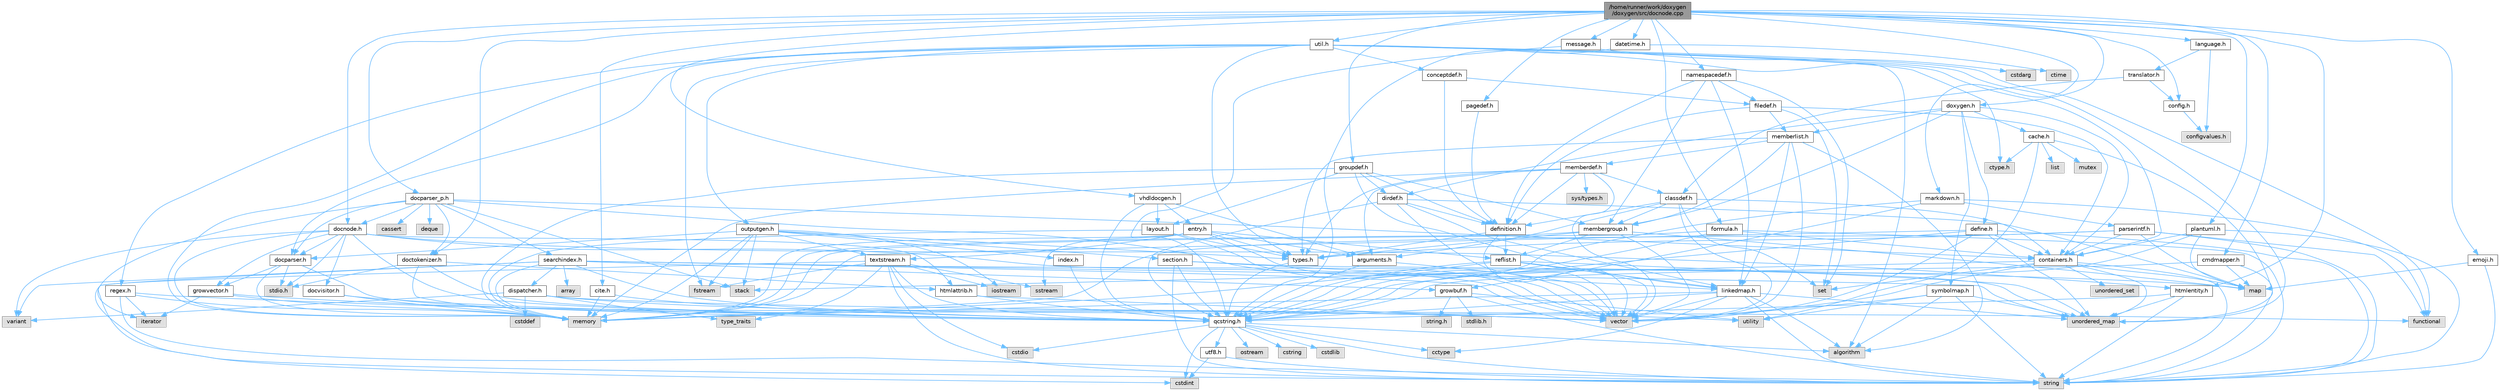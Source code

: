 digraph "/home/runner/work/doxygen/doxygen/src/docnode.cpp"
{
 // INTERACTIVE_SVG=YES
 // LATEX_PDF_SIZE
  bgcolor="transparent";
  edge [fontname=Helvetica,fontsize=10,labelfontname=Helvetica,labelfontsize=10];
  node [fontname=Helvetica,fontsize=10,shape=box,height=0.2,width=0.4];
  Node1 [label="/home/runner/work/doxygen\l/doxygen/src/docnode.cpp",height=0.2,width=0.4,color="gray40", fillcolor="grey60", style="filled", fontcolor="black",tooltip=" "];
  Node1 -> Node2 [color="steelblue1",style="solid"];
  Node2 [label="docnode.h",height=0.2,width=0.4,color="grey40", fillcolor="white", style="filled",URL="$de/d2b/docnode_8h.html",tooltip=" "];
  Node2 -> Node3 [color="steelblue1",style="solid"];
  Node3 [label="stdio.h",height=0.2,width=0.4,color="grey60", fillcolor="#E0E0E0", style="filled",tooltip=" "];
  Node2 -> Node4 [color="steelblue1",style="solid"];
  Node4 [label="vector",height=0.2,width=0.4,color="grey60", fillcolor="#E0E0E0", style="filled",tooltip=" "];
  Node2 -> Node5 [color="steelblue1",style="solid"];
  Node5 [label="memory",height=0.2,width=0.4,color="grey60", fillcolor="#E0E0E0", style="filled",tooltip=" "];
  Node2 -> Node6 [color="steelblue1",style="solid"];
  Node6 [label="variant",height=0.2,width=0.4,color="grey60", fillcolor="#E0E0E0", style="filled",tooltip=" "];
  Node2 -> Node7 [color="steelblue1",style="solid"];
  Node7 [label="qcstring.h",height=0.2,width=0.4,color="grey40", fillcolor="white", style="filled",URL="$d7/d5c/qcstring_8h.html",tooltip=" "];
  Node7 -> Node8 [color="steelblue1",style="solid"];
  Node8 [label="string",height=0.2,width=0.4,color="grey60", fillcolor="#E0E0E0", style="filled",tooltip=" "];
  Node7 -> Node9 [color="steelblue1",style="solid"];
  Node9 [label="algorithm",height=0.2,width=0.4,color="grey60", fillcolor="#E0E0E0", style="filled",tooltip=" "];
  Node7 -> Node10 [color="steelblue1",style="solid"];
  Node10 [label="cctype",height=0.2,width=0.4,color="grey60", fillcolor="#E0E0E0", style="filled",tooltip=" "];
  Node7 -> Node11 [color="steelblue1",style="solid"];
  Node11 [label="cstring",height=0.2,width=0.4,color="grey60", fillcolor="#E0E0E0", style="filled",tooltip=" "];
  Node7 -> Node12 [color="steelblue1",style="solid"];
  Node12 [label="cstdio",height=0.2,width=0.4,color="grey60", fillcolor="#E0E0E0", style="filled",tooltip=" "];
  Node7 -> Node13 [color="steelblue1",style="solid"];
  Node13 [label="cstdlib",height=0.2,width=0.4,color="grey60", fillcolor="#E0E0E0", style="filled",tooltip=" "];
  Node7 -> Node14 [color="steelblue1",style="solid"];
  Node14 [label="cstdint",height=0.2,width=0.4,color="grey60", fillcolor="#E0E0E0", style="filled",tooltip=" "];
  Node7 -> Node15 [color="steelblue1",style="solid"];
  Node15 [label="ostream",height=0.2,width=0.4,color="grey60", fillcolor="#E0E0E0", style="filled",tooltip=" "];
  Node7 -> Node16 [color="steelblue1",style="solid"];
  Node16 [label="utf8.h",height=0.2,width=0.4,color="grey40", fillcolor="white", style="filled",URL="$db/d7c/utf8_8h.html",tooltip="Various UTF8 related helper functions."];
  Node16 -> Node14 [color="steelblue1",style="solid"];
  Node16 -> Node8 [color="steelblue1",style="solid"];
  Node2 -> Node17 [color="steelblue1",style="solid"];
  Node17 [label="docvisitor.h",height=0.2,width=0.4,color="grey40", fillcolor="white", style="filled",URL="$d2/d3c/docvisitor_8h.html",tooltip=" "];
  Node17 -> Node5 [color="steelblue1",style="solid"];
  Node17 -> Node7 [color="steelblue1",style="solid"];
  Node2 -> Node18 [color="steelblue1",style="solid"];
  Node18 [label="docparser.h",height=0.2,width=0.4,color="grey40", fillcolor="white", style="filled",URL="$de/d9c/docparser_8h.html",tooltip=" "];
  Node18 -> Node3 [color="steelblue1",style="solid"];
  Node18 -> Node5 [color="steelblue1",style="solid"];
  Node18 -> Node7 [color="steelblue1",style="solid"];
  Node18 -> Node19 [color="steelblue1",style="solid"];
  Node19 [label="growvector.h",height=0.2,width=0.4,color="grey40", fillcolor="white", style="filled",URL="$d7/d50/growvector_8h.html",tooltip=" "];
  Node19 -> Node4 [color="steelblue1",style="solid"];
  Node19 -> Node5 [color="steelblue1",style="solid"];
  Node19 -> Node20 [color="steelblue1",style="solid"];
  Node20 [label="iterator",height=0.2,width=0.4,color="grey60", fillcolor="#E0E0E0", style="filled",tooltip=" "];
  Node2 -> Node21 [color="steelblue1",style="solid"];
  Node21 [label="htmlattrib.h",height=0.2,width=0.4,color="grey40", fillcolor="white", style="filled",URL="$d0/d73/htmlattrib_8h.html",tooltip=" "];
  Node21 -> Node4 [color="steelblue1",style="solid"];
  Node21 -> Node7 [color="steelblue1",style="solid"];
  Node2 -> Node22 [color="steelblue1",style="solid"];
  Node22 [label="htmlentity.h",height=0.2,width=0.4,color="grey40", fillcolor="white", style="filled",URL="$db/dc6/htmlentity_8h.html",tooltip=" "];
  Node22 -> Node23 [color="steelblue1",style="solid"];
  Node23 [label="unordered_map",height=0.2,width=0.4,color="grey60", fillcolor="#E0E0E0", style="filled",tooltip=" "];
  Node22 -> Node8 [color="steelblue1",style="solid"];
  Node22 -> Node7 [color="steelblue1",style="solid"];
  Node2 -> Node19 [color="steelblue1",style="solid"];
  Node1 -> Node24 [color="steelblue1",style="solid"];
  Node24 [label="docparser_p.h",height=0.2,width=0.4,color="grey40", fillcolor="white", style="filled",URL="$df/dc9/docparser__p_8h.html",tooltip="Private header shared between docparser.cpp and docnode.cpp."];
  Node24 -> Node25 [color="steelblue1",style="solid"];
  Node25 [label="cassert",height=0.2,width=0.4,color="grey60", fillcolor="#E0E0E0", style="filled",tooltip=" "];
  Node24 -> Node26 [color="steelblue1",style="solid"];
  Node26 [label="stack",height=0.2,width=0.4,color="grey60", fillcolor="#E0E0E0", style="filled",tooltip=" "];
  Node24 -> Node20 [color="steelblue1",style="solid"];
  Node24 -> Node4 [color="steelblue1",style="solid"];
  Node24 -> Node27 [color="steelblue1",style="solid"];
  Node27 [label="deque",height=0.2,width=0.4,color="grey60", fillcolor="#E0E0E0", style="filled",tooltip=" "];
  Node24 -> Node28 [color="steelblue1",style="solid"];
  Node28 [label="containers.h",height=0.2,width=0.4,color="grey40", fillcolor="white", style="filled",URL="$d5/d75/containers_8h.html",tooltip=" "];
  Node28 -> Node4 [color="steelblue1",style="solid"];
  Node28 -> Node8 [color="steelblue1",style="solid"];
  Node28 -> Node29 [color="steelblue1",style="solid"];
  Node29 [label="set",height=0.2,width=0.4,color="grey60", fillcolor="#E0E0E0", style="filled",tooltip=" "];
  Node28 -> Node30 [color="steelblue1",style="solid"];
  Node30 [label="map",height=0.2,width=0.4,color="grey60", fillcolor="#E0E0E0", style="filled",tooltip=" "];
  Node28 -> Node31 [color="steelblue1",style="solid"];
  Node31 [label="unordered_set",height=0.2,width=0.4,color="grey60", fillcolor="#E0E0E0", style="filled",tooltip=" "];
  Node28 -> Node23 [color="steelblue1",style="solid"];
  Node28 -> Node26 [color="steelblue1",style="solid"];
  Node24 -> Node18 [color="steelblue1",style="solid"];
  Node24 -> Node2 [color="steelblue1",style="solid"];
  Node24 -> Node32 [color="steelblue1",style="solid"];
  Node32 [label="doctokenizer.h",height=0.2,width=0.4,color="grey40", fillcolor="white", style="filled",URL="$d0/d0c/doctokenizer_8h.html",tooltip=" "];
  Node32 -> Node3 [color="steelblue1",style="solid"];
  Node32 -> Node5 [color="steelblue1",style="solid"];
  Node32 -> Node21 [color="steelblue1",style="solid"];
  Node32 -> Node7 [color="steelblue1",style="solid"];
  Node24 -> Node33 [color="steelblue1",style="solid"];
  Node33 [label="searchindex.h",height=0.2,width=0.4,color="grey40", fillcolor="white", style="filled",URL="$de/d07/searchindex_8h.html",tooltip="Web server based search engine."];
  Node33 -> Node5 [color="steelblue1",style="solid"];
  Node33 -> Node4 [color="steelblue1",style="solid"];
  Node33 -> Node30 [color="steelblue1",style="solid"];
  Node33 -> Node23 [color="steelblue1",style="solid"];
  Node33 -> Node8 [color="steelblue1",style="solid"];
  Node33 -> Node34 [color="steelblue1",style="solid"];
  Node34 [label="array",height=0.2,width=0.4,color="grey60", fillcolor="#E0E0E0", style="filled",tooltip=" "];
  Node33 -> Node6 [color="steelblue1",style="solid"];
  Node33 -> Node7 [color="steelblue1",style="solid"];
  Node33 -> Node35 [color="steelblue1",style="solid"];
  Node35 [label="growbuf.h",height=0.2,width=0.4,color="grey40", fillcolor="white", style="filled",URL="$dd/d72/growbuf_8h.html",tooltip=" "];
  Node35 -> Node36 [color="steelblue1",style="solid"];
  Node36 [label="utility",height=0.2,width=0.4,color="grey60", fillcolor="#E0E0E0", style="filled",tooltip=" "];
  Node35 -> Node37 [color="steelblue1",style="solid"];
  Node37 [label="stdlib.h",height=0.2,width=0.4,color="grey60", fillcolor="#E0E0E0", style="filled",tooltip=" "];
  Node35 -> Node38 [color="steelblue1",style="solid"];
  Node38 [label="string.h",height=0.2,width=0.4,color="grey60", fillcolor="#E0E0E0", style="filled",tooltip=" "];
  Node35 -> Node8 [color="steelblue1",style="solid"];
  Node33 -> Node39 [color="steelblue1",style="solid"];
  Node39 [label="dispatcher.h",height=0.2,width=0.4,color="grey40", fillcolor="white", style="filled",URL="$da/d73/dispatcher_8h.html",tooltip=" "];
  Node39 -> Node40 [color="steelblue1",style="solid"];
  Node40 [label="cstddef",height=0.2,width=0.4,color="grey60", fillcolor="#E0E0E0", style="filled",tooltip=" "];
  Node39 -> Node36 [color="steelblue1",style="solid"];
  Node39 -> Node41 [color="steelblue1",style="solid"];
  Node41 [label="functional",height=0.2,width=0.4,color="grey60", fillcolor="#E0E0E0", style="filled",tooltip=" "];
  Node39 -> Node6 [color="steelblue1",style="solid"];
  Node39 -> Node42 [color="steelblue1",style="solid"];
  Node42 [label="type_traits",height=0.2,width=0.4,color="grey60", fillcolor="#E0E0E0", style="filled",tooltip=" "];
  Node1 -> Node22 [color="steelblue1",style="solid"];
  Node1 -> Node43 [color="steelblue1",style="solid"];
  Node43 [label="emoji.h",height=0.2,width=0.4,color="grey40", fillcolor="white", style="filled",URL="$d6/dd3/emoji_8h.html",tooltip=" "];
  Node43 -> Node30 [color="steelblue1",style="solid"];
  Node43 -> Node8 [color="steelblue1",style="solid"];
  Node1 -> Node44 [color="steelblue1",style="solid"];
  Node44 [label="message.h",height=0.2,width=0.4,color="grey40", fillcolor="white", style="filled",URL="$d2/d0d/message_8h.html",tooltip=" "];
  Node44 -> Node45 [color="steelblue1",style="solid"];
  Node45 [label="cstdarg",height=0.2,width=0.4,color="grey60", fillcolor="#E0E0E0", style="filled",tooltip=" "];
  Node44 -> Node7 [color="steelblue1",style="solid"];
  Node1 -> Node46 [color="steelblue1",style="solid"];
  Node46 [label="doxygen.h",height=0.2,width=0.4,color="grey40", fillcolor="white", style="filled",URL="$d1/da1/doxygen_8h.html",tooltip=" "];
  Node46 -> Node28 [color="steelblue1",style="solid"];
  Node46 -> Node47 [color="steelblue1",style="solid"];
  Node47 [label="membergroup.h",height=0.2,width=0.4,color="grey40", fillcolor="white", style="filled",URL="$d9/d11/membergroup_8h.html",tooltip=" "];
  Node47 -> Node4 [color="steelblue1",style="solid"];
  Node47 -> Node30 [color="steelblue1",style="solid"];
  Node47 -> Node5 [color="steelblue1",style="solid"];
  Node47 -> Node48 [color="steelblue1",style="solid"];
  Node48 [label="types.h",height=0.2,width=0.4,color="grey40", fillcolor="white", style="filled",URL="$d9/d49/types_8h.html",tooltip="This file contains a number of basic enums and types."];
  Node48 -> Node7 [color="steelblue1",style="solid"];
  Node47 -> Node49 [color="steelblue1",style="solid"];
  Node49 [label="reflist.h",height=0.2,width=0.4,color="grey40", fillcolor="white", style="filled",URL="$d1/d02/reflist_8h.html",tooltip=" "];
  Node49 -> Node4 [color="steelblue1",style="solid"];
  Node49 -> Node23 [color="steelblue1",style="solid"];
  Node49 -> Node5 [color="steelblue1",style="solid"];
  Node49 -> Node7 [color="steelblue1",style="solid"];
  Node49 -> Node50 [color="steelblue1",style="solid"];
  Node50 [label="linkedmap.h",height=0.2,width=0.4,color="grey40", fillcolor="white", style="filled",URL="$da/de1/linkedmap_8h.html",tooltip=" "];
  Node50 -> Node23 [color="steelblue1",style="solid"];
  Node50 -> Node4 [color="steelblue1",style="solid"];
  Node50 -> Node5 [color="steelblue1",style="solid"];
  Node50 -> Node8 [color="steelblue1",style="solid"];
  Node50 -> Node9 [color="steelblue1",style="solid"];
  Node50 -> Node10 [color="steelblue1",style="solid"];
  Node50 -> Node7 [color="steelblue1",style="solid"];
  Node46 -> Node51 [color="steelblue1",style="solid"];
  Node51 [label="dirdef.h",height=0.2,width=0.4,color="grey40", fillcolor="white", style="filled",URL="$d6/d15/dirdef_8h.html",tooltip=" "];
  Node51 -> Node4 [color="steelblue1",style="solid"];
  Node51 -> Node30 [color="steelblue1",style="solid"];
  Node51 -> Node7 [color="steelblue1",style="solid"];
  Node51 -> Node50 [color="steelblue1",style="solid"];
  Node51 -> Node52 [color="steelblue1",style="solid"];
  Node52 [label="definition.h",height=0.2,width=0.4,color="grey40", fillcolor="white", style="filled",URL="$df/da1/definition_8h.html",tooltip=" "];
  Node52 -> Node4 [color="steelblue1",style="solid"];
  Node52 -> Node48 [color="steelblue1",style="solid"];
  Node52 -> Node49 [color="steelblue1",style="solid"];
  Node46 -> Node53 [color="steelblue1",style="solid"];
  Node53 [label="memberlist.h",height=0.2,width=0.4,color="grey40", fillcolor="white", style="filled",URL="$dd/d78/memberlist_8h.html",tooltip=" "];
  Node53 -> Node4 [color="steelblue1",style="solid"];
  Node53 -> Node9 [color="steelblue1",style="solid"];
  Node53 -> Node54 [color="steelblue1",style="solid"];
  Node54 [label="memberdef.h",height=0.2,width=0.4,color="grey40", fillcolor="white", style="filled",URL="$d4/d46/memberdef_8h.html",tooltip=" "];
  Node54 -> Node4 [color="steelblue1",style="solid"];
  Node54 -> Node5 [color="steelblue1",style="solid"];
  Node54 -> Node55 [color="steelblue1",style="solid"];
  Node55 [label="sys/types.h",height=0.2,width=0.4,color="grey60", fillcolor="#E0E0E0", style="filled",tooltip=" "];
  Node54 -> Node48 [color="steelblue1",style="solid"];
  Node54 -> Node52 [color="steelblue1",style="solid"];
  Node54 -> Node56 [color="steelblue1",style="solid"];
  Node56 [label="arguments.h",height=0.2,width=0.4,color="grey40", fillcolor="white", style="filled",URL="$df/d9b/arguments_8h.html",tooltip=" "];
  Node56 -> Node4 [color="steelblue1",style="solid"];
  Node56 -> Node7 [color="steelblue1",style="solid"];
  Node54 -> Node57 [color="steelblue1",style="solid"];
  Node57 [label="classdef.h",height=0.2,width=0.4,color="grey40", fillcolor="white", style="filled",URL="$d1/da6/classdef_8h.html",tooltip=" "];
  Node57 -> Node4 [color="steelblue1",style="solid"];
  Node57 -> Node29 [color="steelblue1",style="solid"];
  Node57 -> Node28 [color="steelblue1",style="solid"];
  Node57 -> Node52 [color="steelblue1",style="solid"];
  Node57 -> Node56 [color="steelblue1",style="solid"];
  Node57 -> Node47 [color="steelblue1",style="solid"];
  Node53 -> Node50 [color="steelblue1",style="solid"];
  Node53 -> Node48 [color="steelblue1",style="solid"];
  Node53 -> Node47 [color="steelblue1",style="solid"];
  Node46 -> Node58 [color="steelblue1",style="solid"];
  Node58 [label="define.h",height=0.2,width=0.4,color="grey40", fillcolor="white", style="filled",URL="$df/d67/define_8h.html",tooltip=" "];
  Node58 -> Node4 [color="steelblue1",style="solid"];
  Node58 -> Node5 [color="steelblue1",style="solid"];
  Node58 -> Node8 [color="steelblue1",style="solid"];
  Node58 -> Node23 [color="steelblue1",style="solid"];
  Node58 -> Node7 [color="steelblue1",style="solid"];
  Node58 -> Node28 [color="steelblue1",style="solid"];
  Node46 -> Node59 [color="steelblue1",style="solid"];
  Node59 [label="cache.h",height=0.2,width=0.4,color="grey40", fillcolor="white", style="filled",URL="$d3/d26/cache_8h.html",tooltip=" "];
  Node59 -> Node60 [color="steelblue1",style="solid"];
  Node60 [label="list",height=0.2,width=0.4,color="grey60", fillcolor="#E0E0E0", style="filled",tooltip=" "];
  Node59 -> Node23 [color="steelblue1",style="solid"];
  Node59 -> Node61 [color="steelblue1",style="solid"];
  Node61 [label="mutex",height=0.2,width=0.4,color="grey60", fillcolor="#E0E0E0", style="filled",tooltip=" "];
  Node59 -> Node36 [color="steelblue1",style="solid"];
  Node59 -> Node62 [color="steelblue1",style="solid"];
  Node62 [label="ctype.h",height=0.2,width=0.4,color="grey60", fillcolor="#E0E0E0", style="filled",tooltip=" "];
  Node46 -> Node63 [color="steelblue1",style="solid"];
  Node63 [label="symbolmap.h",height=0.2,width=0.4,color="grey40", fillcolor="white", style="filled",URL="$d7/ddd/symbolmap_8h.html",tooltip=" "];
  Node63 -> Node9 [color="steelblue1",style="solid"];
  Node63 -> Node23 [color="steelblue1",style="solid"];
  Node63 -> Node4 [color="steelblue1",style="solid"];
  Node63 -> Node8 [color="steelblue1",style="solid"];
  Node63 -> Node36 [color="steelblue1",style="solid"];
  Node1 -> Node64 [color="steelblue1",style="solid"];
  Node64 [label="cite.h",height=0.2,width=0.4,color="grey40", fillcolor="white", style="filled",URL="$d7/d69/cite_8h.html",tooltip=" "];
  Node64 -> Node5 [color="steelblue1",style="solid"];
  Node64 -> Node7 [color="steelblue1",style="solid"];
  Node1 -> Node65 [color="steelblue1",style="solid"];
  Node65 [label="util.h",height=0.2,width=0.4,color="grey40", fillcolor="white", style="filled",URL="$d8/d3c/util_8h.html",tooltip="A bunch of utility functions."];
  Node65 -> Node5 [color="steelblue1",style="solid"];
  Node65 -> Node23 [color="steelblue1",style="solid"];
  Node65 -> Node9 [color="steelblue1",style="solid"];
  Node65 -> Node41 [color="steelblue1",style="solid"];
  Node65 -> Node66 [color="steelblue1",style="solid"];
  Node66 [label="fstream",height=0.2,width=0.4,color="grey60", fillcolor="#E0E0E0", style="filled",tooltip=" "];
  Node65 -> Node62 [color="steelblue1",style="solid"];
  Node65 -> Node48 [color="steelblue1",style="solid"];
  Node65 -> Node18 [color="steelblue1",style="solid"];
  Node65 -> Node28 [color="steelblue1",style="solid"];
  Node65 -> Node67 [color="steelblue1",style="solid"];
  Node67 [label="outputgen.h",height=0.2,width=0.4,color="grey40", fillcolor="white", style="filled",URL="$df/d06/outputgen_8h.html",tooltip=" "];
  Node67 -> Node5 [color="steelblue1",style="solid"];
  Node67 -> Node26 [color="steelblue1",style="solid"];
  Node67 -> Node68 [color="steelblue1",style="solid"];
  Node68 [label="iostream",height=0.2,width=0.4,color="grey60", fillcolor="#E0E0E0", style="filled",tooltip=" "];
  Node67 -> Node66 [color="steelblue1",style="solid"];
  Node67 -> Node48 [color="steelblue1",style="solid"];
  Node67 -> Node69 [color="steelblue1",style="solid"];
  Node69 [label="index.h",height=0.2,width=0.4,color="grey40", fillcolor="white", style="filled",URL="$d1/db5/index_8h.html",tooltip=" "];
  Node69 -> Node7 [color="steelblue1",style="solid"];
  Node67 -> Node70 [color="steelblue1",style="solid"];
  Node70 [label="section.h",height=0.2,width=0.4,color="grey40", fillcolor="white", style="filled",URL="$d1/d2a/section_8h.html",tooltip=" "];
  Node70 -> Node8 [color="steelblue1",style="solid"];
  Node70 -> Node23 [color="steelblue1",style="solid"];
  Node70 -> Node7 [color="steelblue1",style="solid"];
  Node70 -> Node50 [color="steelblue1",style="solid"];
  Node67 -> Node71 [color="steelblue1",style="solid"];
  Node71 [label="textstream.h",height=0.2,width=0.4,color="grey40", fillcolor="white", style="filled",URL="$d4/d7d/textstream_8h.html",tooltip=" "];
  Node71 -> Node8 [color="steelblue1",style="solid"];
  Node71 -> Node68 [color="steelblue1",style="solid"];
  Node71 -> Node72 [color="steelblue1",style="solid"];
  Node72 [label="sstream",height=0.2,width=0.4,color="grey60", fillcolor="#E0E0E0", style="filled",tooltip=" "];
  Node71 -> Node14 [color="steelblue1",style="solid"];
  Node71 -> Node12 [color="steelblue1",style="solid"];
  Node71 -> Node66 [color="steelblue1",style="solid"];
  Node71 -> Node42 [color="steelblue1",style="solid"];
  Node71 -> Node7 [color="steelblue1",style="solid"];
  Node67 -> Node18 [color="steelblue1",style="solid"];
  Node65 -> Node73 [color="steelblue1",style="solid"];
  Node73 [label="regex.h",height=0.2,width=0.4,color="grey40", fillcolor="white", style="filled",URL="$d1/d21/regex_8h.html",tooltip=" "];
  Node73 -> Node5 [color="steelblue1",style="solid"];
  Node73 -> Node8 [color="steelblue1",style="solid"];
  Node73 -> Node4 [color="steelblue1",style="solid"];
  Node73 -> Node20 [color="steelblue1",style="solid"];
  Node65 -> Node74 [color="steelblue1",style="solid"];
  Node74 [label="conceptdef.h",height=0.2,width=0.4,color="grey40", fillcolor="white", style="filled",URL="$da/df1/conceptdef_8h.html",tooltip=" "];
  Node74 -> Node52 [color="steelblue1",style="solid"];
  Node74 -> Node75 [color="steelblue1",style="solid"];
  Node75 [label="filedef.h",height=0.2,width=0.4,color="grey40", fillcolor="white", style="filled",URL="$d4/d3a/filedef_8h.html",tooltip=" "];
  Node75 -> Node29 [color="steelblue1",style="solid"];
  Node75 -> Node52 [color="steelblue1",style="solid"];
  Node75 -> Node53 [color="steelblue1",style="solid"];
  Node75 -> Node28 [color="steelblue1",style="solid"];
  Node1 -> Node76 [color="steelblue1",style="solid"];
  Node76 [label="formula.h",height=0.2,width=0.4,color="grey40", fillcolor="white", style="filled",URL="$d3/d9a/formula_8h.html",tooltip=" "];
  Node76 -> Node5 [color="steelblue1",style="solid"];
  Node76 -> Node8 [color="steelblue1",style="solid"];
  Node76 -> Node7 [color="steelblue1",style="solid"];
  Node76 -> Node28 [color="steelblue1",style="solid"];
  Node1 -> Node77 [color="steelblue1",style="solid"];
  Node77 [label="markdown.h",height=0.2,width=0.4,color="grey40", fillcolor="white", style="filled",URL="$d2/d0c/markdown_8h.html",tooltip=" "];
  Node77 -> Node41 [color="steelblue1",style="solid"];
  Node77 -> Node7 [color="steelblue1",style="solid"];
  Node77 -> Node78 [color="steelblue1",style="solid"];
  Node78 [label="parserintf.h",height=0.2,width=0.4,color="grey40", fillcolor="white", style="filled",URL="$da/d55/parserintf_8h.html",tooltip=" "];
  Node78 -> Node41 [color="steelblue1",style="solid"];
  Node78 -> Node5 [color="steelblue1",style="solid"];
  Node78 -> Node30 [color="steelblue1",style="solid"];
  Node78 -> Node8 [color="steelblue1",style="solid"];
  Node78 -> Node48 [color="steelblue1",style="solid"];
  Node78 -> Node28 [color="steelblue1",style="solid"];
  Node77 -> Node35 [color="steelblue1",style="solid"];
  Node1 -> Node79 [color="steelblue1",style="solid"];
  Node79 [label="pagedef.h",height=0.2,width=0.4,color="grey40", fillcolor="white", style="filled",URL="$dd/d66/pagedef_8h.html",tooltip=" "];
  Node79 -> Node52 [color="steelblue1",style="solid"];
  Node1 -> Node80 [color="steelblue1",style="solid"];
  Node80 [label="namespacedef.h",height=0.2,width=0.4,color="grey40", fillcolor="white", style="filled",URL="$d7/d97/namespacedef_8h.html",tooltip=" "];
  Node80 -> Node29 [color="steelblue1",style="solid"];
  Node80 -> Node52 [color="steelblue1",style="solid"];
  Node80 -> Node75 [color="steelblue1",style="solid"];
  Node80 -> Node50 [color="steelblue1",style="solid"];
  Node80 -> Node47 [color="steelblue1",style="solid"];
  Node1 -> Node81 [color="steelblue1",style="solid"];
  Node81 [label="groupdef.h",height=0.2,width=0.4,color="grey40", fillcolor="white", style="filled",URL="$d1/de6/groupdef_8h.html",tooltip=" "];
  Node81 -> Node5 [color="steelblue1",style="solid"];
  Node81 -> Node52 [color="steelblue1",style="solid"];
  Node81 -> Node51 [color="steelblue1",style="solid"];
  Node81 -> Node82 [color="steelblue1",style="solid"];
  Node82 [label="layout.h",height=0.2,width=0.4,color="grey40", fillcolor="white", style="filled",URL="$db/d51/layout_8h.html",tooltip=" "];
  Node82 -> Node5 [color="steelblue1",style="solid"];
  Node82 -> Node4 [color="steelblue1",style="solid"];
  Node82 -> Node48 [color="steelblue1",style="solid"];
  Node81 -> Node47 [color="steelblue1",style="solid"];
  Node81 -> Node50 [color="steelblue1",style="solid"];
  Node1 -> Node83 [color="steelblue1",style="solid"];
  Node83 [label="cmdmapper.h",height=0.2,width=0.4,color="grey40", fillcolor="white", style="filled",URL="$d3/d42/cmdmapper_8h.html",tooltip=" "];
  Node83 -> Node30 [color="steelblue1",style="solid"];
  Node83 -> Node8 [color="steelblue1",style="solid"];
  Node83 -> Node7 [color="steelblue1",style="solid"];
  Node1 -> Node84 [color="steelblue1",style="solid"];
  Node84 [label="config.h",height=0.2,width=0.4,color="grey40", fillcolor="white", style="filled",URL="$db/d16/config_8h.html",tooltip=" "];
  Node84 -> Node85 [color="steelblue1",style="solid"];
  Node85 [label="configvalues.h",height=0.2,width=0.4,color="grey60", fillcolor="#E0E0E0", style="filled",tooltip=" "];
  Node1 -> Node86 [color="steelblue1",style="solid"];
  Node86 [label="vhdldocgen.h",height=0.2,width=0.4,color="grey40", fillcolor="white", style="filled",URL="$dd/dec/vhdldocgen_8h.html",tooltip=" "];
  Node86 -> Node7 [color="steelblue1",style="solid"];
  Node86 -> Node82 [color="steelblue1",style="solid"];
  Node86 -> Node56 [color="steelblue1",style="solid"];
  Node86 -> Node87 [color="steelblue1",style="solid"];
  Node87 [label="entry.h",height=0.2,width=0.4,color="grey40", fillcolor="white", style="filled",URL="$d1/dc6/entry_8h.html",tooltip=" "];
  Node87 -> Node4 [color="steelblue1",style="solid"];
  Node87 -> Node5 [color="steelblue1",style="solid"];
  Node87 -> Node72 [color="steelblue1",style="solid"];
  Node87 -> Node48 [color="steelblue1",style="solid"];
  Node87 -> Node56 [color="steelblue1",style="solid"];
  Node87 -> Node49 [color="steelblue1",style="solid"];
  Node87 -> Node71 [color="steelblue1",style="solid"];
  Node1 -> Node32 [color="steelblue1",style="solid"];
  Node1 -> Node88 [color="steelblue1",style="solid"];
  Node88 [label="plantuml.h",height=0.2,width=0.4,color="grey40", fillcolor="white", style="filled",URL="$d3/dde/plantuml_8h.html",tooltip=" "];
  Node88 -> Node30 [color="steelblue1",style="solid"];
  Node88 -> Node8 [color="steelblue1",style="solid"];
  Node88 -> Node28 [color="steelblue1",style="solid"];
  Node88 -> Node7 [color="steelblue1",style="solid"];
  Node1 -> Node89 [color="steelblue1",style="solid"];
  Node89 [label="language.h",height=0.2,width=0.4,color="grey40", fillcolor="white", style="filled",URL="$d8/dce/language_8h.html",tooltip=" "];
  Node89 -> Node90 [color="steelblue1",style="solid"];
  Node90 [label="translator.h",height=0.2,width=0.4,color="grey40", fillcolor="white", style="filled",URL="$d9/df1/translator_8h.html",tooltip=" "];
  Node90 -> Node57 [color="steelblue1",style="solid"];
  Node90 -> Node84 [color="steelblue1",style="solid"];
  Node89 -> Node85 [color="steelblue1",style="solid"];
  Node1 -> Node91 [color="steelblue1",style="solid"];
  Node91 [label="datetime.h",height=0.2,width=0.4,color="grey40", fillcolor="white", style="filled",URL="$de/d1b/datetime_8h.html",tooltip=" "];
  Node91 -> Node92 [color="steelblue1",style="solid"];
  Node92 [label="ctime",height=0.2,width=0.4,color="grey60", fillcolor="#E0E0E0", style="filled",tooltip=" "];
  Node91 -> Node7 [color="steelblue1",style="solid"];
}
